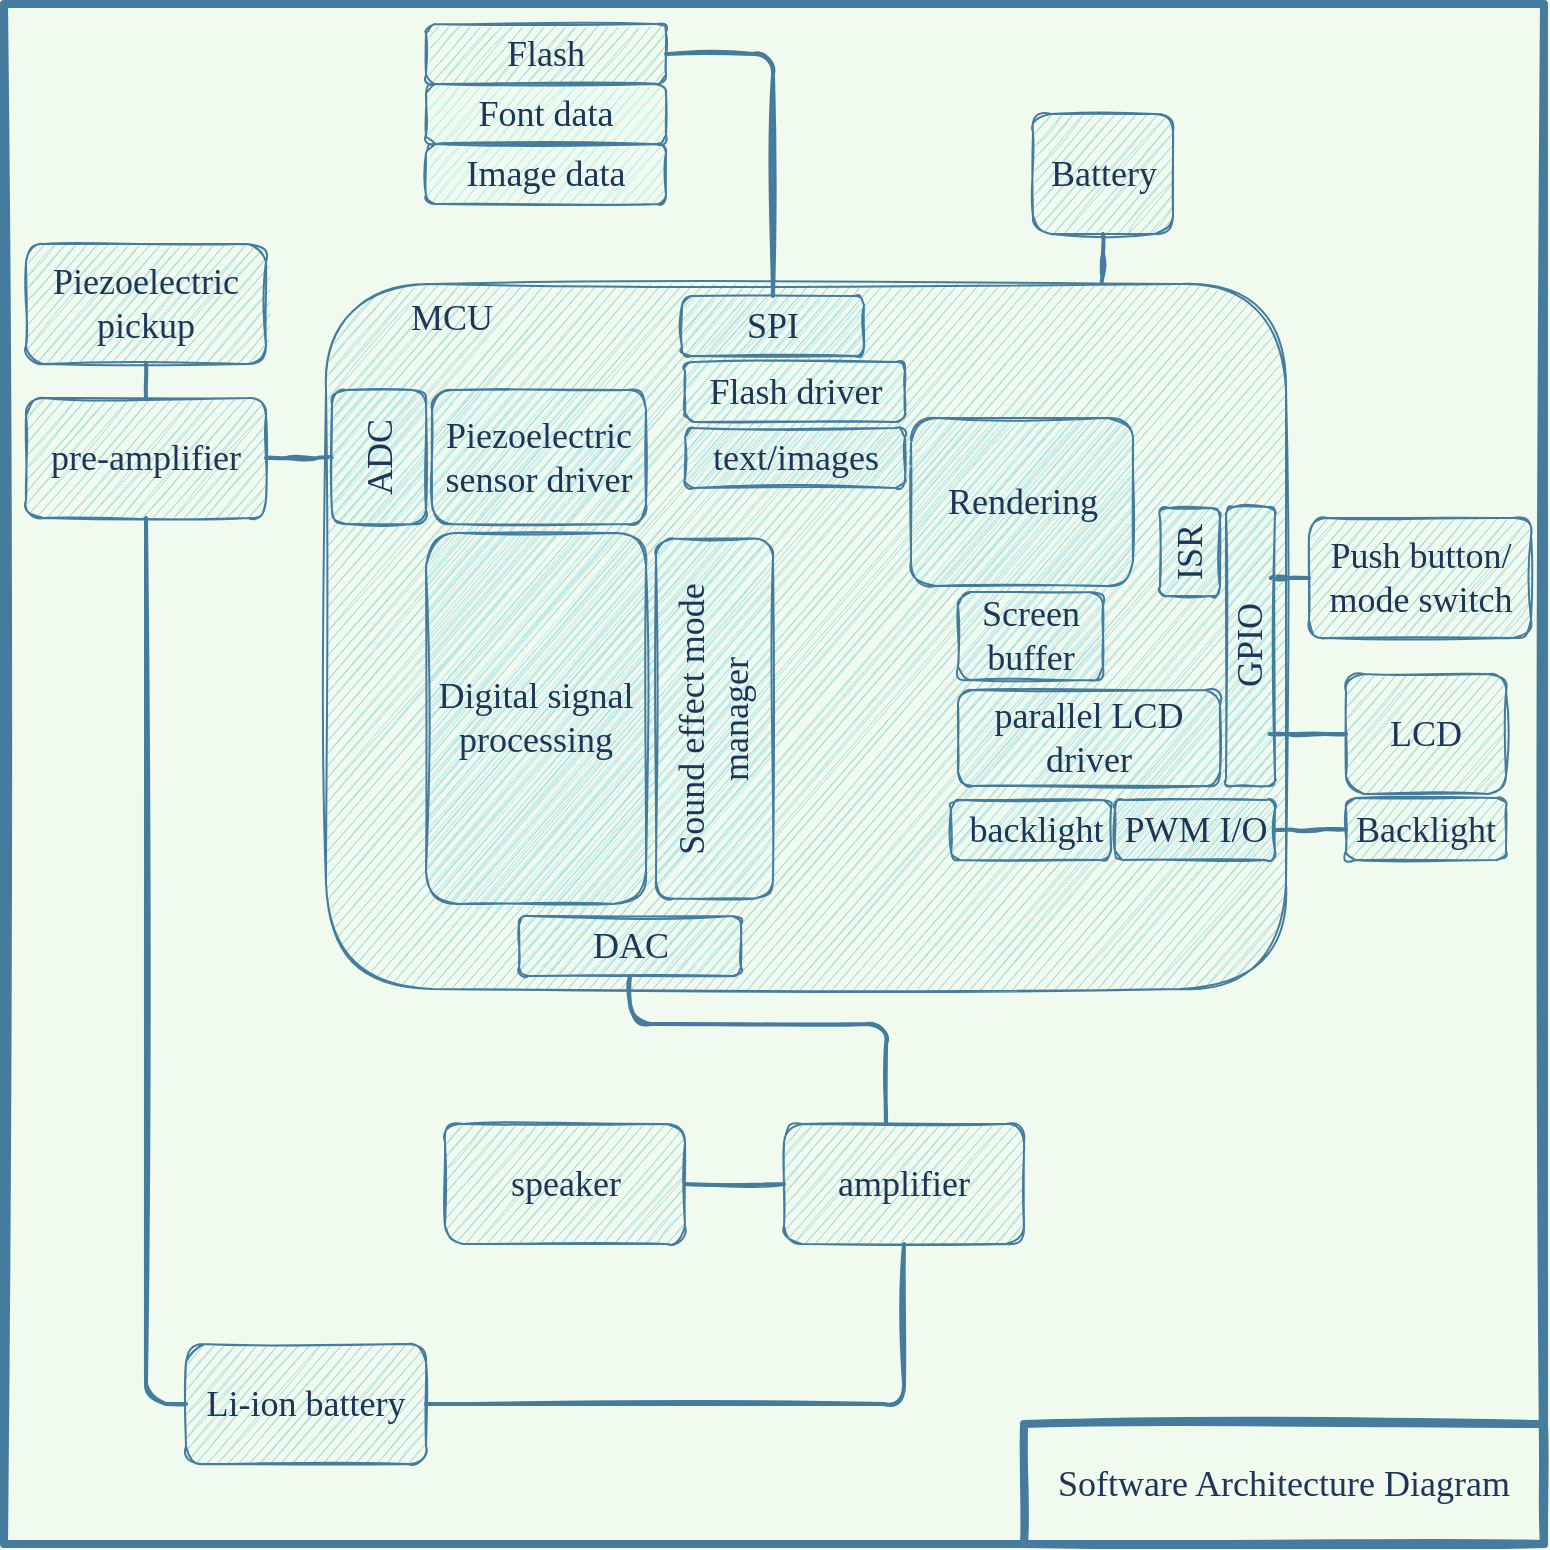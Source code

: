 <mxfile version="16.5.1" type="device"><diagram id="fh3kz13Z7o8pKzMiirxR" name="Page-1"><mxGraphModel dx="2062" dy="1217" grid="1" gridSize="10" guides="1" tooltips="1" connect="1" arrows="1" fold="1" page="1" pageScale="1" pageWidth="827" pageHeight="1169" background="#F1FAEE" math="0" shadow="0"><root><mxCell id="0"/><mxCell id="1" parent="0"/><mxCell id="2atF2CkqEKS1mKft9_3o-51" value="" style="rounded=0;whiteSpace=wrap;html=1;fontColor=#1D3557;strokeColor=#457B9D;fillColor=none;strokeWidth=4;sketch=1;" parent="1" vertex="1"><mxGeometry x="29" y="160" width="770" height="770" as="geometry"/></mxCell><mxCell id="gOat1QjwnTnvxCZ4kvKB-31" style="edgeStyle=orthogonalEdgeStyle;curved=0;rounded=1;orthogonalLoop=1;jettySize=auto;html=1;exitX=0.5;exitY=1;exitDx=0;exitDy=0;entryX=0.5;entryY=0;entryDx=0;entryDy=0;labelBackgroundColor=#A8DADC;fontFamily=Computer Modern;fontSource=https%3A%2F%2Fwww.fontsquirrel.com%2Ffonts%2Fcomputer-modern;fontSize=18;fontColor=#1D3557;endArrow=none;endFill=0;strokeColor=#457B9D;strokeWidth=2;fillColor=#A8DADC;sketch=1;" parent="1" source="2atF2CkqEKS1mKft9_3o-52" target="2atF2CkqEKS1mKft9_3o-53" edge="1"><mxGeometry relative="1" as="geometry"/></mxCell><mxCell id="2atF2CkqEKS1mKft9_3o-52" value="&lt;font face=&quot;Computer Modern&quot; style=&quot;font-size: 18px&quot;&gt;Piezoelectric pickup&lt;/font&gt;" style="rounded=1;whiteSpace=wrap;html=1;fillColor=#A8DADC;strokeColor=#457B9D;fontColor=#1D3557;sketch=1;" parent="1" vertex="1"><mxGeometry x="40" y="280" width="120" height="60" as="geometry"/></mxCell><mxCell id="gOat1QjwnTnvxCZ4kvKB-22" style="edgeStyle=orthogonalEdgeStyle;curved=0;rounded=1;orthogonalLoop=1;jettySize=auto;html=1;labelBackgroundColor=#A8DADC;fontFamily=Computer Modern;fontSource=https%3A%2F%2Fwww.fontsquirrel.com%2Ffonts%2Fcomputer-modern;fontSize=18;fontColor=#1D3557;endArrow=none;endFill=0;strokeColor=#457B9D;strokeWidth=2;fillColor=#A8DADC;sketch=1;" parent="1" source="2atF2CkqEKS1mKft9_3o-53" target="gOat1QjwnTnvxCZ4kvKB-9" edge="1"><mxGeometry relative="1" as="geometry"/></mxCell><mxCell id="2atF2CkqEKS1mKft9_3o-53" value="&lt;font face=&quot;Computer Modern&quot; style=&quot;font-size: 18px&quot;&gt;pre-amplifier&lt;/font&gt;" style="rounded=1;whiteSpace=wrap;html=1;fillColor=#A8DADC;strokeColor=#457B9D;fontColor=#1D3557;sketch=1;" parent="1" vertex="1"><mxGeometry x="40" y="357" width="120" height="60" as="geometry"/></mxCell><mxCell id="2atF2CkqEKS1mKft9_3o-59" value="&lt;font style=&quot;font-size: 18px&quot;&gt;&amp;nbsp; &amp;nbsp; &amp;nbsp; &amp;nbsp; &amp;nbsp;MCU&lt;/font&gt;" style="rounded=1;whiteSpace=wrap;html=1;fillColor=#A8DADC;strokeColor=#457B9D;fontColor=#1D3557;align=left;labelPosition=center;verticalLabelPosition=middle;verticalAlign=top;fontFamily=Computer Modern;fontSource=https%3A%2F%2Fwww.fontsquirrel.com%2Ffonts%2Fcomputer-modern;sketch=1;" parent="1" vertex="1"><mxGeometry x="190" y="300" width="480" height="352.5" as="geometry"/></mxCell><mxCell id="2atF2CkqEKS1mKft9_3o-61" value="&lt;font face=&quot;Computer Modern&quot; style=&quot;font-size: 18px&quot;&gt;Software Architecture Diagram&lt;/font&gt;" style="rounded=0;whiteSpace=wrap;html=1;fontColor=#1D3557;strokeColor=#457B9D;strokeWidth=4;fillColor=none;sketch=1;" parent="1" vertex="1"><mxGeometry x="539" y="870" width="260" height="60" as="geometry"/></mxCell><mxCell id="wbOQ4tAjSS2tN89qiaeu-3" style="edgeStyle=orthogonalEdgeStyle;curved=0;rounded=1;orthogonalLoop=1;jettySize=auto;html=1;entryX=1;entryY=0.5;entryDx=0;entryDy=0;labelBackgroundColor=#A8DADC;fontFamily=Computer Modern;fontSource=https%3A%2F%2Fwww.fontsquirrel.com%2Ffonts%2Fcomputer-modern;fontSize=18;fontColor=#1D3557;endArrow=none;endFill=0;strokeColor=#457B9D;strokeWidth=2;fillColor=#A8DADC;sketch=1;" parent="1" source="2atF2CkqEKS1mKft9_3o-62" target="2atF2CkqEKS1mKft9_3o-66" edge="1"><mxGeometry relative="1" as="geometry"/></mxCell><mxCell id="wbOQ4tAjSS2tN89qiaeu-6" style="edgeStyle=orthogonalEdgeStyle;curved=0;rounded=1;orthogonalLoop=1;jettySize=auto;html=1;entryX=0.5;entryY=1;entryDx=0;entryDy=0;labelBackgroundColor=#A8DADC;fontFamily=Computer Modern;fontSource=https%3A%2F%2Fwww.fontsquirrel.com%2Ffonts%2Fcomputer-modern;fontSize=18;fontColor=#1D3557;endArrow=none;endFill=0;strokeColor=#457B9D;strokeWidth=2;fillColor=#A8DADC;sketch=1;" parent="1" source="2atF2CkqEKS1mKft9_3o-62" target="gOat1QjwnTnvxCZ4kvKB-1" edge="1"><mxGeometry relative="1" as="geometry"><Array as="points"><mxPoint x="470" y="670"/><mxPoint x="342" y="670"/></Array></mxGeometry></mxCell><mxCell id="2atF2CkqEKS1mKft9_3o-62" value="&lt;font face=&quot;Computer Modern&quot; style=&quot;font-size: 18px&quot;&gt;amplifier&lt;/font&gt;" style="rounded=1;whiteSpace=wrap;html=1;fillColor=#A8DADC;strokeColor=#457B9D;fontColor=#1D3557;sketch=1;" parent="1" vertex="1"><mxGeometry x="419" y="720" width="120" height="60" as="geometry"/></mxCell><mxCell id="2atF2CkqEKS1mKft9_3o-66" value="&lt;font face=&quot;Computer Modern&quot; style=&quot;font-size: 18px&quot;&gt;speaker&lt;/font&gt;" style="rounded=1;whiteSpace=wrap;html=1;fillColor=#A8DADC;strokeColor=#457B9D;fontColor=#1D3557;sketch=1;" parent="1" vertex="1"><mxGeometry x="249.5" y="720" width="120" height="60" as="geometry"/></mxCell><mxCell id="wbOQ4tAjSS2tN89qiaeu-5" style="edgeStyle=orthogonalEdgeStyle;curved=0;rounded=1;orthogonalLoop=1;jettySize=auto;html=1;entryX=1;entryY=0.25;entryDx=0;entryDy=0;labelBackgroundColor=#A8DADC;fontFamily=Computer Modern;fontSource=https%3A%2F%2Fwww.fontsquirrel.com%2Ffonts%2Fcomputer-modern;fontSize=18;fontColor=#1D3557;endArrow=none;endFill=0;strokeColor=#457B9D;strokeWidth=2;fillColor=#A8DADC;sketch=1;" parent="1" source="2atF2CkqEKS1mKft9_3o-67" target="gOat1QjwnTnvxCZ4kvKB-13" edge="1"><mxGeometry relative="1" as="geometry"/></mxCell><mxCell id="2atF2CkqEKS1mKft9_3o-67" value="&lt;font face=&quot;Computer Modern&quot; style=&quot;font-size: 18px&quot;&gt;Push button/&lt;br&gt;mode switch&lt;br&gt;&lt;/font&gt;" style="rounded=1;whiteSpace=wrap;html=1;fillColor=#A8DADC;strokeColor=#457B9D;fontColor=#1D3557;sketch=1;" parent="1" vertex="1"><mxGeometry x="681.5" y="417" width="111" height="60" as="geometry"/></mxCell><mxCell id="wbOQ4tAjSS2tN89qiaeu-4" style="edgeStyle=orthogonalEdgeStyle;curved=0;rounded=1;orthogonalLoop=1;jettySize=auto;html=1;entryX=0.89;entryY=0.814;entryDx=0;entryDy=0;entryPerimeter=0;labelBackgroundColor=#A8DADC;fontFamily=Computer Modern;fontSource=https%3A%2F%2Fwww.fontsquirrel.com%2Ffonts%2Fcomputer-modern;fontSize=18;fontColor=#1D3557;endArrow=none;endFill=0;strokeColor=#457B9D;strokeWidth=2;fillColor=#A8DADC;sketch=1;" parent="1" source="2atF2CkqEKS1mKft9_3o-68" target="gOat1QjwnTnvxCZ4kvKB-13" edge="1"><mxGeometry relative="1" as="geometry"/></mxCell><mxCell id="2atF2CkqEKS1mKft9_3o-68" value="&lt;font face=&quot;Computer Modern&quot; style=&quot;font-size: 18px&quot;&gt;LCD&lt;/font&gt;" style="rounded=1;whiteSpace=wrap;html=1;fillColor=#A8DADC;strokeColor=#457B9D;fontColor=#1D3557;sketch=1;" parent="1" vertex="1"><mxGeometry x="700" y="495" width="80" height="60" as="geometry"/></mxCell><mxCell id="gOat1QjwnTnvxCZ4kvKB-30" style="edgeStyle=orthogonalEdgeStyle;curved=0;rounded=1;orthogonalLoop=1;jettySize=auto;html=1;exitX=0;exitY=0.5;exitDx=0;exitDy=0;labelBackgroundColor=#A8DADC;fontFamily=Computer Modern;fontSource=https%3A%2F%2Fwww.fontsquirrel.com%2Ffonts%2Fcomputer-modern;fontSize=18;fontColor=#1D3557;endArrow=none;endFill=0;strokeColor=#457B9D;strokeWidth=2;fillColor=#A8DADC;sketch=1;" parent="1" source="2atF2CkqEKS1mKft9_3o-74" target="2atF2CkqEKS1mKft9_3o-53" edge="1"><mxGeometry relative="1" as="geometry"/></mxCell><mxCell id="gOat1QjwnTnvxCZ4kvKB-33" style="edgeStyle=orthogonalEdgeStyle;curved=0;rounded=1;orthogonalLoop=1;jettySize=auto;html=1;exitX=1;exitY=0.5;exitDx=0;exitDy=0;entryX=0.5;entryY=1;entryDx=0;entryDy=0;labelBackgroundColor=#A8DADC;fontFamily=Computer Modern;fontSource=https%3A%2F%2Fwww.fontsquirrel.com%2Ffonts%2Fcomputer-modern;fontSize=18;fontColor=#1D3557;endArrow=none;endFill=0;strokeColor=#457B9D;strokeWidth=2;fillColor=#A8DADC;sketch=1;" parent="1" source="2atF2CkqEKS1mKft9_3o-74" target="2atF2CkqEKS1mKft9_3o-62" edge="1"><mxGeometry relative="1" as="geometry"/></mxCell><mxCell id="2atF2CkqEKS1mKft9_3o-74" value="&lt;font face=&quot;Computer Modern&quot; style=&quot;font-size: 18px&quot;&gt;Li-ion battery&lt;/font&gt;" style="rounded=1;whiteSpace=wrap;html=1;fillColor=#A8DADC;strokeColor=#457B9D;fontColor=#1D3557;sketch=1;" parent="1" vertex="1"><mxGeometry x="120" y="830" width="120" height="60" as="geometry"/></mxCell><mxCell id="gOat1QjwnTnvxCZ4kvKB-10" style="edgeStyle=orthogonalEdgeStyle;curved=0;rounded=1;orthogonalLoop=1;jettySize=auto;html=1;labelBackgroundColor=#A8DADC;fontFamily=Computer Modern;fontSource=https%3A%2F%2Fwww.fontsquirrel.com%2Ffonts%2Fcomputer-modern;fontSize=18;fontColor=#1D3557;endArrow=none;endFill=0;strokeColor=#457B9D;strokeWidth=2;fillColor=#A8DADC;sketch=1;" parent="1" source="2atF2CkqEKS1mKft9_3o-75" target="gOat1QjwnTnvxCZ4kvKB-5" edge="1"><mxGeometry relative="1" as="geometry"/></mxCell><mxCell id="2atF2CkqEKS1mKft9_3o-75" value="&lt;font face=&quot;Computer Modern&quot; style=&quot;font-size: 18px&quot;&gt;Backlight&lt;br&gt;&lt;/font&gt;" style="rounded=1;whiteSpace=wrap;html=1;fillColor=#A8DADC;strokeColor=#457B9D;fontColor=#1D3557;sketch=1;" parent="1" vertex="1"><mxGeometry x="700" y="557" width="80" height="31" as="geometry"/></mxCell><mxCell id="gOat1QjwnTnvxCZ4kvKB-1" value="&lt;font face=&quot;Computer Modern&quot; style=&quot;font-size: 18px&quot;&gt;DAC&lt;/font&gt;" style="rounded=1;whiteSpace=wrap;html=1;fillColor=#B7EEF0;strokeColor=#457B9D;fontColor=#1D3557;labelBackgroundColor=none;sketch=1;" parent="1" vertex="1"><mxGeometry x="286.5" y="616" width="111" height="30" as="geometry"/></mxCell><mxCell id="gOat1QjwnTnvxCZ4kvKB-2" value="&lt;font face=&quot;Computer Modern&quot; style=&quot;font-size: 18px&quot;&gt;Piezoelectric sensor driver&lt;/font&gt;" style="rounded=1;whiteSpace=wrap;html=1;fillColor=#B7EEF0;strokeColor=#457B9D;fontColor=#1D3557;labelBackgroundColor=none;sketch=1;" parent="1" vertex="1"><mxGeometry x="243" y="353" width="107" height="67" as="geometry"/></mxCell><mxCell id="gOat1QjwnTnvxCZ4kvKB-3" value="&lt;font face=&quot;Computer Modern&quot; style=&quot;font-size: 18px&quot;&gt;parallel LCD driver&lt;/font&gt;" style="rounded=1;whiteSpace=wrap;html=1;fillColor=#B7EEF0;strokeColor=#457B9D;fontColor=#1D3557;labelBackgroundColor=none;sketch=1;" parent="1" vertex="1"><mxGeometry x="506" y="503" width="131" height="48" as="geometry"/></mxCell><mxCell id="gOat1QjwnTnvxCZ4kvKB-4" value="&lt;font face=&quot;Computer Modern&quot;&gt;&lt;span style=&quot;font-size: 18px&quot;&gt;&amp;nbsp;backlight&lt;/span&gt;&lt;/font&gt;" style="rounded=1;whiteSpace=wrap;html=1;fillColor=#B7EEF0;strokeColor=#457B9D;fontColor=#1D3557;labelBackgroundColor=none;sketch=1;" parent="1" vertex="1"><mxGeometry x="502.5" y="558" width="80" height="30" as="geometry"/></mxCell><mxCell id="gOat1QjwnTnvxCZ4kvKB-5" value="&lt;font face=&quot;Computer Modern&quot;&gt;&lt;span style=&quot;font-size: 18px&quot;&gt;PWM I/O&lt;/span&gt;&lt;/font&gt;" style="rounded=1;whiteSpace=wrap;html=1;fillColor=#B7EEF0;strokeColor=#457B9D;fontColor=#1D3557;labelBackgroundColor=none;sketch=1;" parent="1" vertex="1"><mxGeometry x="584.5" y="558" width="80" height="30" as="geometry"/></mxCell><mxCell id="gOat1QjwnTnvxCZ4kvKB-7" value="&lt;font face=&quot;Computer Modern&quot; style=&quot;font-size: 18px&quot;&gt;Digital signal processing&lt;/font&gt;" style="rounded=1;whiteSpace=wrap;html=1;fillColor=#B7EEF0;strokeColor=#457B9D;fontColor=#1D3557;labelBackgroundColor=none;sketch=1;" parent="1" vertex="1"><mxGeometry x="240" y="424.5" width="110" height="185.5" as="geometry"/></mxCell><mxCell id="gOat1QjwnTnvxCZ4kvKB-9" value="&lt;font face=&quot;Computer Modern&quot; style=&quot;font-size: 18px&quot;&gt;ADC&lt;/font&gt;" style="rounded=1;whiteSpace=wrap;html=1;fillColor=#B7EEF0;strokeColor=#457B9D;fontColor=#1D3557;labelBackgroundColor=none;horizontal=0;sketch=1;" parent="1" vertex="1"><mxGeometry x="193" y="353" width="47" height="67" as="geometry"/></mxCell><mxCell id="gOat1QjwnTnvxCZ4kvKB-13" value="&lt;font face=&quot;Computer Modern&quot; style=&quot;font-size: 18px&quot;&gt;GPIO&lt;/font&gt;" style="rounded=1;whiteSpace=wrap;html=1;fillColor=#B7EEF0;strokeColor=#457B9D;fontColor=#1D3557;labelBackgroundColor=none;horizontal=0;sketch=1;" parent="1" vertex="1"><mxGeometry x="640" y="411.5" width="24.5" height="139.5" as="geometry"/></mxCell><mxCell id="gOat1QjwnTnvxCZ4kvKB-14" value="&lt;font face=&quot;Computer Modern&quot; style=&quot;font-size: 18px&quot;&gt;Rendering&lt;/font&gt;" style="rounded=1;whiteSpace=wrap;html=1;fillColor=#B7EEF0;strokeColor=#457B9D;fontColor=#1D3557;labelBackgroundColor=none;sketch=1;" parent="1" vertex="1"><mxGeometry x="482.5" y="367" width="111" height="84" as="geometry"/></mxCell><mxCell id="gOat1QjwnTnvxCZ4kvKB-15" value="&lt;font face=&quot;Computer Modern&quot; style=&quot;font-size: 18px&quot;&gt;Screen buffer&lt;/font&gt;" style="rounded=1;whiteSpace=wrap;html=1;fillColor=#B7EEF0;strokeColor=#457B9D;fontColor=#1D3557;labelBackgroundColor=none;sketch=1;" parent="1" vertex="1"><mxGeometry x="506" y="454" width="72.5" height="44" as="geometry"/></mxCell><mxCell id="gOat1QjwnTnvxCZ4kvKB-16" value="&lt;font face=&quot;Computer Modern&quot; style=&quot;font-size: 18px&quot;&gt;SPI&lt;/font&gt;" style="rounded=1;whiteSpace=wrap;html=1;fillColor=#B7EEF0;strokeColor=#457B9D;fontColor=#1D3557;labelBackgroundColor=none;sketch=1;" parent="1" vertex="1"><mxGeometry x="368" y="306" width="91" height="30" as="geometry"/></mxCell><mxCell id="gOat1QjwnTnvxCZ4kvKB-21" style="edgeStyle=orthogonalEdgeStyle;curved=0;rounded=1;orthogonalLoop=1;jettySize=auto;html=1;entryX=0.5;entryY=0;entryDx=0;entryDy=0;labelBackgroundColor=#A8DADC;fontFamily=Computer Modern;fontSource=https%3A%2F%2Fwww.fontsquirrel.com%2Ffonts%2Fcomputer-modern;fontSize=18;fontColor=#1D3557;endArrow=none;endFill=0;strokeColor=#457B9D;strokeWidth=2;fillColor=#A8DADC;exitX=1;exitY=0.5;exitDx=0;exitDy=0;sketch=1;" parent="1" source="gOat1QjwnTnvxCZ4kvKB-17" target="gOat1QjwnTnvxCZ4kvKB-16" edge="1"><mxGeometry relative="1" as="geometry"/></mxCell><mxCell id="gOat1QjwnTnvxCZ4kvKB-17" value="&lt;font face=&quot;Computer Modern&quot; style=&quot;font-size: 18px&quot;&gt;Flash&lt;/font&gt;" style="rounded=1;whiteSpace=wrap;html=1;fillColor=#A8DADC;strokeColor=#457B9D;fontColor=#1D3557;sketch=1;" parent="1" vertex="1"><mxGeometry x="240" y="170" width="120" height="30" as="geometry"/></mxCell><mxCell id="gOat1QjwnTnvxCZ4kvKB-25" value="&lt;font face=&quot;Computer Modern&quot; style=&quot;font-size: 18px&quot;&gt;Font data&lt;/font&gt;" style="rounded=1;whiteSpace=wrap;html=1;fillColor=#B7EEF0;strokeColor=#457B9D;fontColor=#1D3557;sketch=1;" parent="1" vertex="1"><mxGeometry x="240" y="200" width="120" height="30" as="geometry"/></mxCell><mxCell id="gOat1QjwnTnvxCZ4kvKB-26" value="&lt;font face=&quot;Computer Modern&quot; style=&quot;font-size: 18px&quot;&gt;Image data&lt;/font&gt;" style="rounded=1;whiteSpace=wrap;html=1;fillColor=#B7EEF0;strokeColor=#457B9D;fontColor=#1D3557;sketch=1;" parent="1" vertex="1"><mxGeometry x="240" y="230" width="120" height="30" as="geometry"/></mxCell><mxCell id="gOat1QjwnTnvxCZ4kvKB-29" value="&lt;font face=&quot;Computer Modern&quot; style=&quot;font-size: 18px&quot;&gt;Flash driver&lt;/font&gt;" style="rounded=1;whiteSpace=wrap;html=1;fillColor=#B7EEF0;strokeColor=#457B9D;fontColor=#1D3557;sketch=1;" parent="1" vertex="1"><mxGeometry x="369.5" y="339" width="110" height="30" as="geometry"/></mxCell><mxCell id="gOat1QjwnTnvxCZ4kvKB-34" value="&lt;font face=&quot;Computer Modern&quot; style=&quot;font-size: 18px&quot;&gt;Sound effect mode manager&lt;/font&gt;" style="rounded=1;whiteSpace=wrap;html=1;fillColor=#B7EEF0;strokeColor=#457B9D;fontColor=#1D3557;labelBackgroundColor=none;horizontal=0;sketch=1;" parent="1" vertex="1"><mxGeometry x="355" y="427.25" width="58.5" height="180" as="geometry"/></mxCell><mxCell id="gOat1QjwnTnvxCZ4kvKB-35" value="&lt;font face=&quot;Computer Modern&quot; style=&quot;font-size: 18px&quot;&gt;text/images&lt;/font&gt;" style="rounded=1;whiteSpace=wrap;html=1;fillColor=#B7EEF0;strokeColor=#457B9D;fontColor=#1D3557;sketch=1;" parent="1" vertex="1"><mxGeometry x="369.5" y="372" width="110" height="30" as="geometry"/></mxCell><mxCell id="wbOQ4tAjSS2tN89qiaeu-2" style="edgeStyle=orthogonalEdgeStyle;curved=0;rounded=1;orthogonalLoop=1;jettySize=auto;html=1;entryX=0.808;entryY=-0.003;entryDx=0;entryDy=0;entryPerimeter=0;labelBackgroundColor=#A8DADC;fontFamily=Computer Modern;fontSource=https%3A%2F%2Fwww.fontsquirrel.com%2Ffonts%2Fcomputer-modern;fontSize=18;fontColor=#1D3557;endArrow=none;endFill=0;strokeColor=#457B9D;strokeWidth=2;fillColor=#A8DADC;sketch=1;" parent="1" source="wbOQ4tAjSS2tN89qiaeu-1" target="2atF2CkqEKS1mKft9_3o-59" edge="1"><mxGeometry relative="1" as="geometry"/></mxCell><mxCell id="wbOQ4tAjSS2tN89qiaeu-1" value="&lt;font face=&quot;Computer Modern&quot;&gt;&lt;span style=&quot;font-size: 18px&quot;&gt;Battery&lt;/span&gt;&lt;/font&gt;" style="rounded=1;whiteSpace=wrap;html=1;fillColor=#A8DADC;strokeColor=#457B9D;fontColor=#1D3557;sketch=1;" parent="1" vertex="1"><mxGeometry x="543.5" y="215" width="70" height="60" as="geometry"/></mxCell><mxCell id="GFbOEtfDOTjtlEamat_5-1" value="&lt;font face=&quot;Computer Modern&quot; style=&quot;font-size: 18px&quot;&gt;ISR&lt;/font&gt;" style="rounded=1;whiteSpace=wrap;html=1;fillColor=#B7EEF0;strokeColor=#457B9D;fontColor=#1D3557;labelBackgroundColor=none;horizontal=0;sketch=1;" parent="1" vertex="1"><mxGeometry x="607" y="412" width="30" height="44" as="geometry"/></mxCell></root></mxGraphModel></diagram></mxfile>